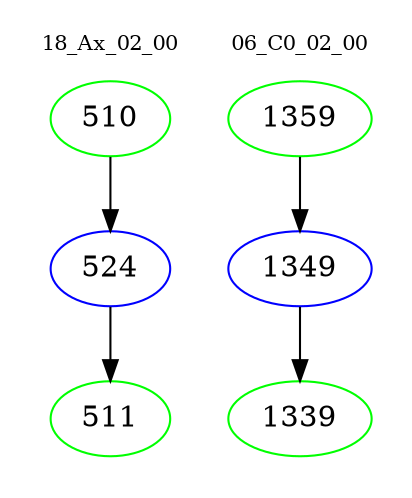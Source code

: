 digraph{
subgraph cluster_0 {
color = white
label = "18_Ax_02_00";
fontsize=10;
T0_510 [label="510", color="green"]
T0_510 -> T0_524 [color="black"]
T0_524 [label="524", color="blue"]
T0_524 -> T0_511 [color="black"]
T0_511 [label="511", color="green"]
}
subgraph cluster_1 {
color = white
label = "06_C0_02_00";
fontsize=10;
T1_1359 [label="1359", color="green"]
T1_1359 -> T1_1349 [color="black"]
T1_1349 [label="1349", color="blue"]
T1_1349 -> T1_1339 [color="black"]
T1_1339 [label="1339", color="green"]
}
}

